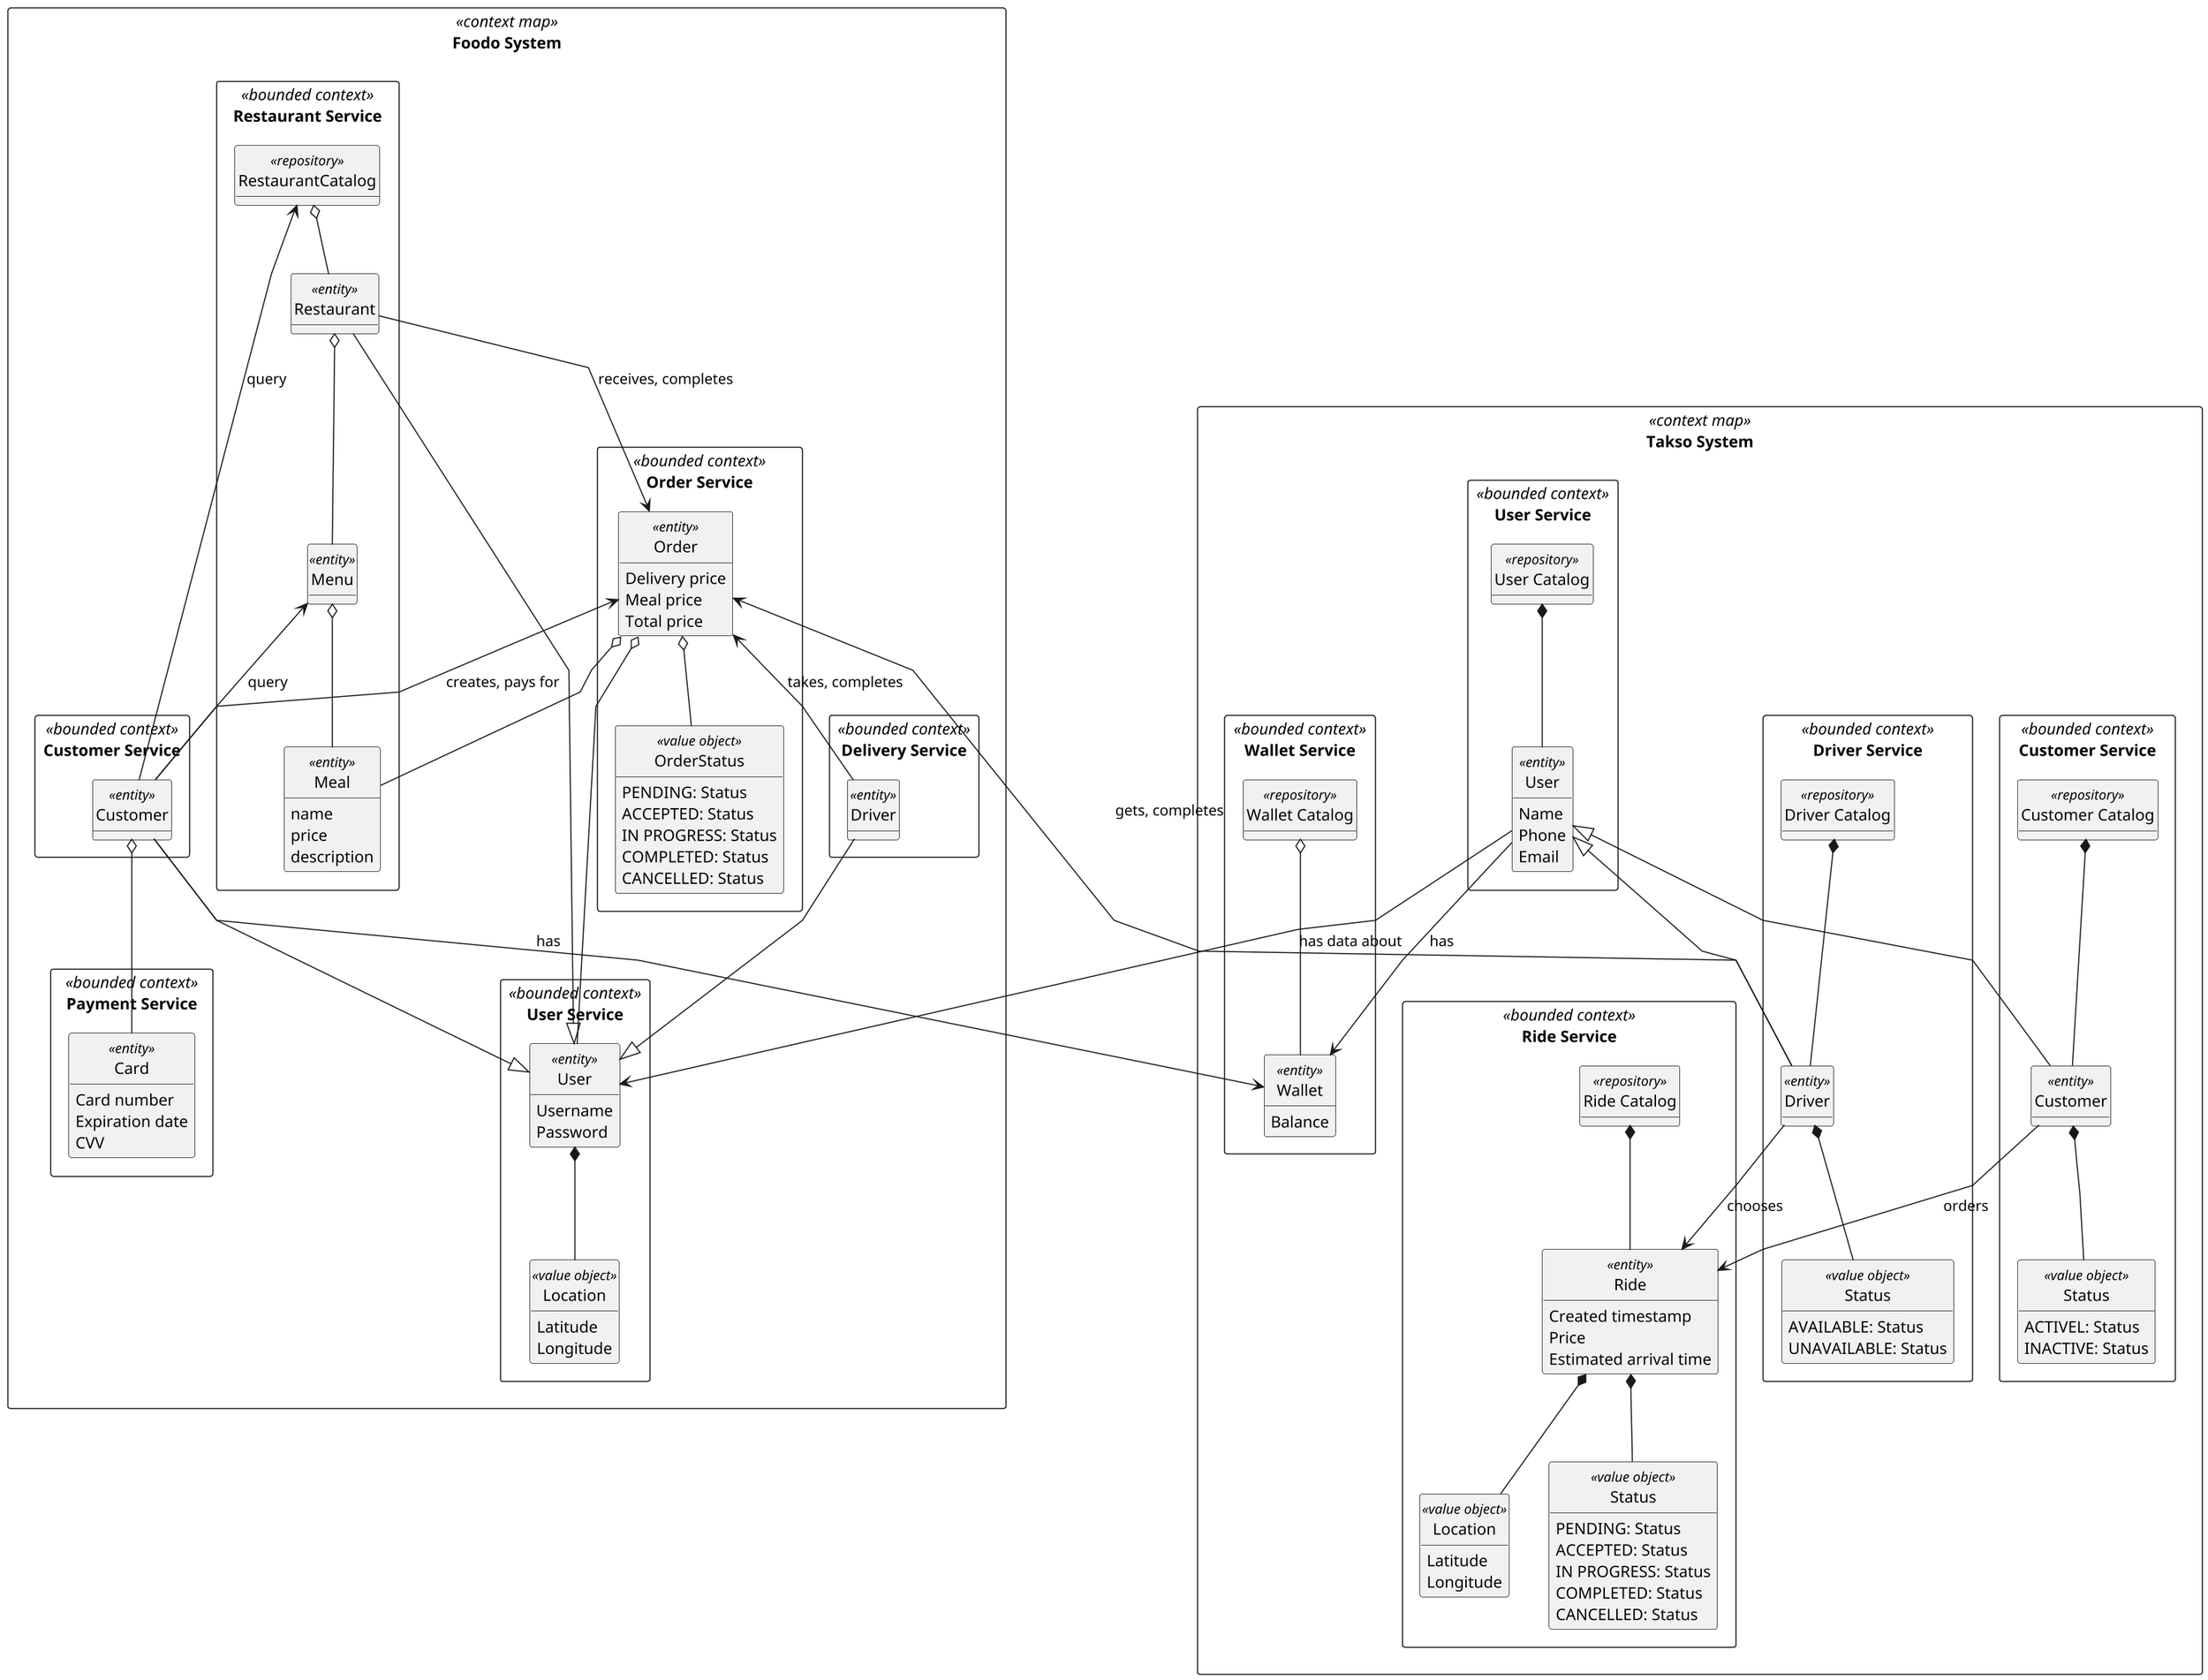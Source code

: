 @startuml IntegratedModel2Polyline
scale 1.5
skinparam shadowing false
skinparam monochrome true
' skinparam linetype ortho
skinparam linetype polyline

rectangle "Takso System" <<context map>> {
    rectangle "User Service" as UserService <<bounded context>> {
        entity "User Catalog" as UserCatalog <<repository>> {
        }

        entity User <<entity>> {
            Name
            Phone
            Email
        }

        UserCatalog *-- User
    }

    rectangle "Customer Service" as CustomerService <<bounded context>> {
        entity "Customer Catalog" as CustomerCatalog <<repository>>

        entity Customer <<entity>> {
        }

        enum "Status" as CustomerStatus <<value object>> {
            ACTIVEL: Status
            INACTIVE: Status
        }

        CustomerCatalog *-- Customer
        Customer *-- CustomerStatus
    }

    rectangle "Driver Service" as DriverService <<bounded context>> {
        entity "Driver Catalog" as DriverCatalog <<repository>>

        entity Driver <<entity>> {
        }

        enum "Status" as DriverStatus <<value object>> {
            AVAILABLE: Status
            UNAVAILABLE: Status
        }

        DriverCatalog *-- Driver
        Driver *-- DriverStatus
    }

    rectangle "Ride Service" as RideService <<bounded context>> {
        entity "Ride Catalog" as RideCatalog <<repository>>

        entity Ride <<entity>> {
            Created timestamp
            Price
            Estimated arrival time
        }

        entity Location <<value object>> {
            Latitude
            Longitude
        }

        enum "Status" as RideStatus <<value object>> {
            PENDING: Status
            ACCEPTED: Status
            IN PROGRESS: Status
            COMPLETED: Status
            CANCELLED: Status
        }

        User <|-- Customer
        User <|-- Driver

        Ride *-- RideStatus

        RideCatalog *-- Ride
        Ride *-- Location
        Driver --> Ride : chooses
        Customer --> Ride : orders
    }

    rectangle "Wallet Service" as WalletService <<bounded context>> {
        entity "Wallet Catalog" as TaksoBank <<repository>> {
        }

        entity Wallet <<entity>> {
            Balance
        }

        TaksoBank o-- Wallet
        User --> Wallet : has
    }
}

hide <<entity>> circle
hide <<entity>> methods
hide <<value object>> circle
hide <<value object>> methods
hide <<repository>> circle
hide <<repository>> methods
hide <<repository>> methods


rectangle "Foodo System" as FoodoSystem <<context map>> {
    rectangle "User Service" as UserServiceFoodo <<bounded context>> {
        entity "User" as UserFoodo <<entity>> {
            Username
            Password
        }

        entity "Location" as LocationFoodo <<value object>> {
            Latitude
            Longitude
        }
    }

    rectangle "Customer Service" as CutomerServiceFoodo <<bounded context>> {
        entity "Customer" as CustomerFoodo <<entity>> {
        }


    }

    rectangle "Payment Service" as PaymentServiceFoodo <<bounded context>> {
        entity "Card" as CardFoodo <<entity>>{
            Card number
            Expiration date
            CVV
        }
    }

    rectangle "Order Service" as OrderServiceFoodo <<bounded context>> {
        entity "Order" as OrderFoodo <<entity>> {
            Delivery price
            Meal price
            Total price
        }

        enum "OrderStatus" as OrderStatusFoodo <<value object>> {
            PENDING: Status
            ACCEPTED: Status
            IN PROGRESS: Status
            COMPLETED: Status
            CANCELLED: Status
        }
    }

    rectangle "Restaurant Service" as RestaurantServiceFoodo <<bounded context>> {
        entity RestaurantCatalog <<repository>> {
        }

        entity Restaurant <<entity>> {
        }

        entity Meal <<entity>> {
            name
            price
            description
        }

        entity Menu <<entity>> {
        }

        RestaurantCatalog o-- Restaurant
        Restaurant o-- Menu
        Menu o-- Meal
    }

    rectangle "Delivery Service" as DeliveryServiceFoodo <<bounded context>> {
        entity "Driver" as DriverFoodo <<entity>> {
        }
    }

    CustomerFoodo --|> UserFoodo
    DriverFoodo --|> UserFoodo
    Restaurant --|> UserFoodo
    UserFoodo *-- LocationFoodo
    OrderFoodo <-- CustomerFoodo : creates, pays for
    OrderFoodo <-- DriverFoodo : takes, completes
    OrderFoodo <-- Restaurant : receives, completes
    OrderFoodo o-- OrderStatusFoodo
    Meal --o OrderFoodo
    CustomerFoodo o-- CardFoodo

    Menu <-- CustomerFoodo : query
    RestaurantCatalog <-- CustomerFoodo : query
    OrderFoodo o-- UserFoodo
}

CustomerFoodo --> Wallet : has

Driver --> OrderFoodo : gets, completes

User --> UserFoodo : has data about

@enduml